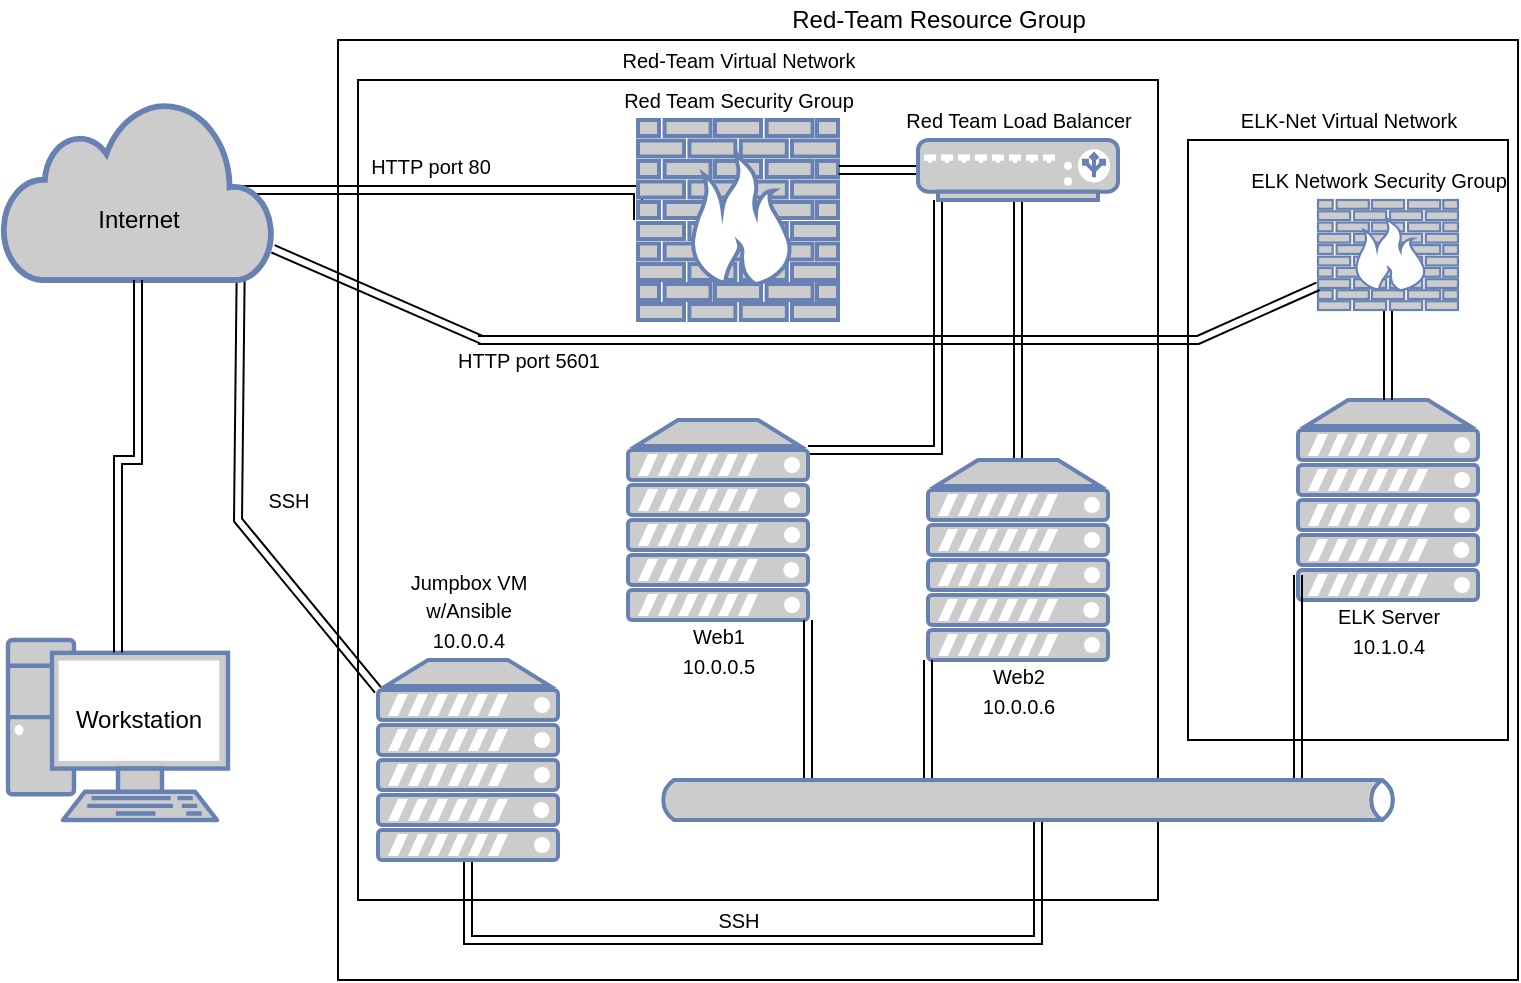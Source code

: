 <mxfile version="15.9.4" type="device"><diagram id="C5RBs43oDa-KdzZeNtuy" name="Page-1"><mxGraphModel dx="1038" dy="489" grid="1" gridSize="10" guides="1" tooltips="1" connect="1" arrows="1" fold="1" page="1" pageScale="1" pageWidth="827" pageHeight="1169" math="0" shadow="0"><root><mxCell id="WIyWlLk6GJQsqaUBKTNV-0"/><mxCell id="WIyWlLk6GJQsqaUBKTNV-1" parent="WIyWlLk6GJQsqaUBKTNV-0"/><mxCell id="lBRE90RhmZ7FdBfnJFiG-43" value="" style="rounded=0;whiteSpace=wrap;html=1;" vertex="1" parent="WIyWlLk6GJQsqaUBKTNV-1"><mxGeometry x="230" y="60" width="590" height="470" as="geometry"/></mxCell><mxCell id="lBRE90RhmZ7FdBfnJFiG-57" value="" style="rounded=0;whiteSpace=wrap;html=1;fontSize=10;" vertex="1" parent="WIyWlLk6GJQsqaUBKTNV-1"><mxGeometry x="655" y="110" width="160" height="300" as="geometry"/></mxCell><mxCell id="lBRE90RhmZ7FdBfnJFiG-55" value="" style="rounded=0;whiteSpace=wrap;html=1;fontSize=10;" vertex="1" parent="WIyWlLk6GJQsqaUBKTNV-1"><mxGeometry x="240" y="80" width="400" height="410" as="geometry"/></mxCell><mxCell id="lBRE90RhmZ7FdBfnJFiG-0" value="" style="fontColor=#0066CC;verticalAlign=top;verticalLabelPosition=bottom;labelPosition=center;align=center;html=1;outlineConnect=0;fillColor=#CCCCCC;strokeColor=#6881B3;gradientColor=none;gradientDirection=north;strokeWidth=2;shape=mxgraph.networks.pc;" vertex="1" parent="WIyWlLk6GJQsqaUBKTNV-1"><mxGeometry x="65" y="360" width="110" height="90" as="geometry"/></mxCell><mxCell id="lBRE90RhmZ7FdBfnJFiG-1" value="Workstation" style="text;html=1;align=center;verticalAlign=middle;resizable=0;points=[];autosize=1;strokeColor=none;fillColor=none;" vertex="1" parent="WIyWlLk6GJQsqaUBKTNV-1"><mxGeometry x="90" y="390" width="80" height="20" as="geometry"/></mxCell><mxCell id="lBRE90RhmZ7FdBfnJFiG-19" style="edgeStyle=orthogonalEdgeStyle;shape=link;rounded=0;orthogonalLoop=1;jettySize=auto;html=1;entryX=0;entryY=0.5;entryDx=0;entryDy=0;entryPerimeter=0;" edge="1" parent="WIyWlLk6GJQsqaUBKTNV-1" target="lBRE90RhmZ7FdBfnJFiG-8"><mxGeometry relative="1" as="geometry"><mxPoint x="160" y="135" as="sourcePoint"/><Array as="points"><mxPoint x="380" y="135"/></Array></mxGeometry></mxCell><mxCell id="lBRE90RhmZ7FdBfnJFiG-41" value="&lt;font style=&quot;font-size: 10px&quot;&gt;HTTP port 80&lt;/font&gt;" style="edgeLabel;html=1;align=center;verticalAlign=middle;resizable=0;points=[];" vertex="1" connectable="0" parent="lBRE90RhmZ7FdBfnJFiG-19"><mxGeometry x="-0.016" y="12" relative="1" as="geometry"><mxPoint as="offset"/></mxGeometry></mxCell><mxCell id="lBRE90RhmZ7FdBfnJFiG-38" style="edgeStyle=none;shape=link;rounded=0;orthogonalLoop=1;jettySize=auto;html=1;exitX=0.88;exitY=1;exitDx=0;exitDy=0;exitPerimeter=0;entryX=0;entryY=0.15;entryDx=0;entryDy=0;entryPerimeter=0;" edge="1" parent="WIyWlLk6GJQsqaUBKTNV-1" source="lBRE90RhmZ7FdBfnJFiG-3" target="lBRE90RhmZ7FdBfnJFiG-6"><mxGeometry relative="1" as="geometry"><Array as="points"><mxPoint x="180" y="300"/></Array></mxGeometry></mxCell><mxCell id="lBRE90RhmZ7FdBfnJFiG-3" value="" style="html=1;outlineConnect=0;fillColor=#CCCCCC;strokeColor=#6881B3;gradientColor=none;gradientDirection=north;strokeWidth=2;shape=mxgraph.networks.cloud;fontColor=#ffffff;" vertex="1" parent="WIyWlLk6GJQsqaUBKTNV-1"><mxGeometry x="62.5" y="90" width="135" height="90" as="geometry"/></mxCell><mxCell id="lBRE90RhmZ7FdBfnJFiG-5" style="edgeStyle=orthogonalEdgeStyle;shape=link;rounded=0;orthogonalLoop=1;jettySize=auto;html=1;entryX=0.5;entryY=0.07;entryDx=0;entryDy=0;entryPerimeter=0;exitX=0.5;exitY=1;exitDx=0;exitDy=0;exitPerimeter=0;" edge="1" parent="WIyWlLk6GJQsqaUBKTNV-1" source="lBRE90RhmZ7FdBfnJFiG-3" target="lBRE90RhmZ7FdBfnJFiG-0"><mxGeometry relative="1" as="geometry"/></mxCell><mxCell id="lBRE90RhmZ7FdBfnJFiG-4" value="Internet" style="text;html=1;align=center;verticalAlign=middle;resizable=0;points=[];autosize=1;strokeColor=none;fillColor=none;" vertex="1" parent="WIyWlLk6GJQsqaUBKTNV-1"><mxGeometry x="100" y="140" width="60" height="20" as="geometry"/></mxCell><mxCell id="lBRE90RhmZ7FdBfnJFiG-27" style="edgeStyle=orthogonalEdgeStyle;shape=link;rounded=0;orthogonalLoop=1;jettySize=auto;html=1;width=4;" edge="1" parent="WIyWlLk6GJQsqaUBKTNV-1" source="lBRE90RhmZ7FdBfnJFiG-6" target="lBRE90RhmZ7FdBfnJFiG-34"><mxGeometry relative="1" as="geometry"><mxPoint x="600" y="450" as="targetPoint"/><Array as="points"><mxPoint x="295" y="510"/><mxPoint x="580" y="510"/></Array></mxGeometry></mxCell><mxCell id="lBRE90RhmZ7FdBfnJFiG-6" value="" style="fontColor=#0066CC;verticalAlign=top;verticalLabelPosition=bottom;labelPosition=center;align=center;html=1;outlineConnect=0;fillColor=#CCCCCC;strokeColor=#6881B3;gradientColor=none;gradientDirection=north;strokeWidth=2;shape=mxgraph.networks.server;" vertex="1" parent="WIyWlLk6GJQsqaUBKTNV-1"><mxGeometry x="250" y="370" width="90" height="100" as="geometry"/></mxCell><mxCell id="lBRE90RhmZ7FdBfnJFiG-7" value="&lt;font style=&quot;font-size: 10px&quot;&gt;Jumpbox VM&lt;br&gt;w/Ansible&lt;br&gt;10.0.0.4&lt;/font&gt;" style="text;html=1;align=center;verticalAlign=middle;resizable=0;points=[];autosize=1;strokeColor=none;fillColor=none;" vertex="1" parent="WIyWlLk6GJQsqaUBKTNV-1"><mxGeometry x="260" y="320" width="70" height="50" as="geometry"/></mxCell><mxCell id="lBRE90RhmZ7FdBfnJFiG-8" value="" style="fontColor=#0066CC;verticalAlign=top;verticalLabelPosition=bottom;labelPosition=center;align=center;html=1;outlineConnect=0;fillColor=#CCCCCC;strokeColor=#6881B3;gradientColor=none;gradientDirection=north;strokeWidth=2;shape=mxgraph.networks.firewall;" vertex="1" parent="WIyWlLk6GJQsqaUBKTNV-1"><mxGeometry x="380" y="100" width="100" height="100" as="geometry"/></mxCell><mxCell id="lBRE90RhmZ7FdBfnJFiG-24" style="edgeStyle=orthogonalEdgeStyle;shape=link;rounded=0;orthogonalLoop=1;jettySize=auto;html=1;entryX=0.1;entryY=1;entryDx=0;entryDy=0;entryPerimeter=0;exitX=1;exitY=0.15;exitDx=0;exitDy=0;exitPerimeter=0;" edge="1" parent="WIyWlLk6GJQsqaUBKTNV-1" source="lBRE90RhmZ7FdBfnJFiG-9" target="lBRE90RhmZ7FdBfnJFiG-17"><mxGeometry relative="1" as="geometry"><Array as="points"><mxPoint x="530" y="265"/></Array></mxGeometry></mxCell><mxCell id="lBRE90RhmZ7FdBfnJFiG-9" value="" style="fontColor=#0066CC;verticalAlign=top;verticalLabelPosition=bottom;labelPosition=center;align=center;html=1;outlineConnect=0;fillColor=#CCCCCC;strokeColor=#6881B3;gradientColor=none;gradientDirection=north;strokeWidth=2;shape=mxgraph.networks.server;" vertex="1" parent="WIyWlLk6GJQsqaUBKTNV-1"><mxGeometry x="375" y="250" width="90" height="100" as="geometry"/></mxCell><mxCell id="lBRE90RhmZ7FdBfnJFiG-25" style="edgeStyle=orthogonalEdgeStyle;shape=link;rounded=0;orthogonalLoop=1;jettySize=auto;html=1;entryX=0.5;entryY=1;entryDx=0;entryDy=0;entryPerimeter=0;" edge="1" parent="WIyWlLk6GJQsqaUBKTNV-1" source="lBRE90RhmZ7FdBfnJFiG-10" target="lBRE90RhmZ7FdBfnJFiG-17"><mxGeometry relative="1" as="geometry"/></mxCell><mxCell id="lBRE90RhmZ7FdBfnJFiG-10" value="" style="fontColor=#0066CC;verticalAlign=top;verticalLabelPosition=bottom;labelPosition=center;align=center;html=1;outlineConnect=0;fillColor=#CCCCCC;strokeColor=#6881B3;gradientColor=none;gradientDirection=north;strokeWidth=2;shape=mxgraph.networks.server;" vertex="1" parent="WIyWlLk6GJQsqaUBKTNV-1"><mxGeometry x="525" y="270" width="90" height="100" as="geometry"/></mxCell><mxCell id="lBRE90RhmZ7FdBfnJFiG-11" value="" style="fontColor=#0066CC;verticalAlign=top;verticalLabelPosition=bottom;labelPosition=center;align=center;html=1;outlineConnect=0;fillColor=#CCCCCC;strokeColor=#6881B3;gradientColor=none;gradientDirection=north;strokeWidth=2;shape=mxgraph.networks.server;" vertex="1" parent="WIyWlLk6GJQsqaUBKTNV-1"><mxGeometry x="710" y="240" width="90" height="100" as="geometry"/></mxCell><mxCell id="lBRE90RhmZ7FdBfnJFiG-12" value="&lt;font style=&quot;font-size: 10px&quot;&gt;Web1&lt;br&gt;10.0.0.5&lt;/font&gt;" style="text;html=1;align=center;verticalAlign=middle;resizable=0;points=[];autosize=1;strokeColor=none;fillColor=none;" vertex="1" parent="WIyWlLk6GJQsqaUBKTNV-1"><mxGeometry x="395" y="345" width="50" height="40" as="geometry"/></mxCell><mxCell id="lBRE90RhmZ7FdBfnJFiG-15" value="&lt;font style=&quot;font-size: 10px&quot;&gt;Web2&lt;br&gt;10.0.0.6&lt;/font&gt;" style="text;html=1;align=center;verticalAlign=middle;resizable=0;points=[];autosize=1;strokeColor=none;fillColor=none;" vertex="1" parent="WIyWlLk6GJQsqaUBKTNV-1"><mxGeometry x="545" y="365" width="50" height="40" as="geometry"/></mxCell><mxCell id="lBRE90RhmZ7FdBfnJFiG-16" value="&lt;font style=&quot;font-size: 10px&quot;&gt;ELK Server&lt;br&gt;10.1.0.4&lt;/font&gt;" style="text;html=1;align=center;verticalAlign=middle;resizable=0;points=[];autosize=1;strokeColor=none;fillColor=none;" vertex="1" parent="WIyWlLk6GJQsqaUBKTNV-1"><mxGeometry x="720" y="335" width="70" height="40" as="geometry"/></mxCell><mxCell id="lBRE90RhmZ7FdBfnJFiG-59" style="edgeStyle=none;shape=link;rounded=0;orthogonalLoop=1;jettySize=auto;html=1;entryX=1.004;entryY=0.25;entryDx=0;entryDy=0;entryPerimeter=0;fontSize=10;" edge="1" parent="WIyWlLk6GJQsqaUBKTNV-1" source="lBRE90RhmZ7FdBfnJFiG-17" target="lBRE90RhmZ7FdBfnJFiG-8"><mxGeometry relative="1" as="geometry"/></mxCell><mxCell id="lBRE90RhmZ7FdBfnJFiG-17" value="" style="fontColor=#0066CC;verticalAlign=top;verticalLabelPosition=bottom;labelPosition=center;align=center;html=1;outlineConnect=0;fillColor=#CCCCCC;strokeColor=#6881B3;gradientColor=none;gradientDirection=north;strokeWidth=2;shape=mxgraph.networks.load_balancer;" vertex="1" parent="WIyWlLk6GJQsqaUBKTNV-1"><mxGeometry x="520" y="110" width="100" height="30" as="geometry"/></mxCell><mxCell id="lBRE90RhmZ7FdBfnJFiG-18" value="&lt;font style=&quot;font-size: 10px&quot;&gt;Red Team Load Balancer&lt;/font&gt;" style="text;html=1;align=center;verticalAlign=middle;resizable=0;points=[];autosize=1;strokeColor=none;fillColor=none;" vertex="1" parent="WIyWlLk6GJQsqaUBKTNV-1"><mxGeometry x="505" y="90" width="130" height="20" as="geometry"/></mxCell><mxCell id="lBRE90RhmZ7FdBfnJFiG-20" value="&lt;font style=&quot;font-size: 10px&quot;&gt;Red Team Security Group&lt;/font&gt;" style="text;html=1;align=center;verticalAlign=middle;resizable=0;points=[];autosize=1;strokeColor=none;fillColor=none;" vertex="1" parent="WIyWlLk6GJQsqaUBKTNV-1"><mxGeometry x="365" y="80" width="130" height="20" as="geometry"/></mxCell><mxCell id="lBRE90RhmZ7FdBfnJFiG-35" style="edgeStyle=none;shape=link;rounded=0;orthogonalLoop=1;jettySize=auto;html=1;entryX=0;entryY=1;entryDx=0;entryDy=0;entryPerimeter=0;width=4;" edge="1" parent="WIyWlLk6GJQsqaUBKTNV-1" source="lBRE90RhmZ7FdBfnJFiG-34" target="lBRE90RhmZ7FdBfnJFiG-10"><mxGeometry relative="1" as="geometry"><Array as="points"/></mxGeometry></mxCell><mxCell id="lBRE90RhmZ7FdBfnJFiG-36" style="edgeStyle=none;shape=link;rounded=0;orthogonalLoop=1;jettySize=auto;html=1;entryX=1;entryY=1;entryDx=0;entryDy=0;entryPerimeter=0;" edge="1" parent="WIyWlLk6GJQsqaUBKTNV-1" source="lBRE90RhmZ7FdBfnJFiG-34" target="lBRE90RhmZ7FdBfnJFiG-9"><mxGeometry relative="1" as="geometry"/></mxCell><mxCell id="lBRE90RhmZ7FdBfnJFiG-37" style="edgeStyle=none;shape=link;rounded=0;orthogonalLoop=1;jettySize=auto;html=1;" edge="1" parent="WIyWlLk6GJQsqaUBKTNV-1" source="lBRE90RhmZ7FdBfnJFiG-34" target="lBRE90RhmZ7FdBfnJFiG-11"><mxGeometry relative="1" as="geometry"/></mxCell><mxCell id="lBRE90RhmZ7FdBfnJFiG-34" value="" style="html=1;outlineConnect=0;fillColor=#CCCCCC;strokeColor=#6881B3;gradientColor=none;gradientDirection=north;strokeWidth=2;shape=mxgraph.networks.bus;gradientColor=none;gradientDirection=north;fontColor=#ffffff;perimeter=backbonePerimeter;backboneSize=20;" vertex="1" parent="WIyWlLk6GJQsqaUBKTNV-1"><mxGeometry x="390" y="430" width="370" height="20" as="geometry"/></mxCell><mxCell id="lBRE90RhmZ7FdBfnJFiG-39" value="&lt;font style=&quot;font-size: 10px&quot;&gt;SSH&lt;/font&gt;" style="text;html=1;align=center;verticalAlign=middle;resizable=0;points=[];autosize=1;strokeColor=none;fillColor=none;" vertex="1" parent="WIyWlLk6GJQsqaUBKTNV-1"><mxGeometry x="185" y="280" width="40" height="20" as="geometry"/></mxCell><mxCell id="lBRE90RhmZ7FdBfnJFiG-42" value="&lt;font style=&quot;font-size: 10px&quot;&gt;SSH&lt;/font&gt;" style="text;html=1;align=center;verticalAlign=middle;resizable=0;points=[];autosize=1;strokeColor=none;fillColor=none;" vertex="1" parent="WIyWlLk6GJQsqaUBKTNV-1"><mxGeometry x="410" y="490" width="40" height="20" as="geometry"/></mxCell><mxCell id="lBRE90RhmZ7FdBfnJFiG-46" value="Red-Team Resource Group" style="text;html=1;align=center;verticalAlign=middle;resizable=0;points=[];autosize=1;strokeColor=none;fillColor=none;" vertex="1" parent="WIyWlLk6GJQsqaUBKTNV-1"><mxGeometry x="450" y="40" width="160" height="20" as="geometry"/></mxCell><mxCell id="lBRE90RhmZ7FdBfnJFiG-48" style="edgeStyle=none;shape=link;rounded=0;orthogonalLoop=1;jettySize=auto;html=1;" edge="1" parent="WIyWlLk6GJQsqaUBKTNV-1" source="lBRE90RhmZ7FdBfnJFiG-47" target="lBRE90RhmZ7FdBfnJFiG-11"><mxGeometry relative="1" as="geometry"/></mxCell><mxCell id="lBRE90RhmZ7FdBfnJFiG-51" style="edgeStyle=none;shape=link;rounded=0;orthogonalLoop=1;jettySize=auto;html=1;startArrow=none;" edge="1" parent="WIyWlLk6GJQsqaUBKTNV-1" source="lBRE90RhmZ7FdBfnJFiG-52" target="lBRE90RhmZ7FdBfnJFiG-3"><mxGeometry relative="1" as="geometry"><Array as="points"/></mxGeometry></mxCell><mxCell id="lBRE90RhmZ7FdBfnJFiG-47" value="" style="fontColor=#0066CC;verticalAlign=top;verticalLabelPosition=bottom;labelPosition=center;align=center;html=1;outlineConnect=0;fillColor=#CCCCCC;strokeColor=#6881B3;gradientColor=none;gradientDirection=north;strokeWidth=2;shape=mxgraph.networks.firewall;" vertex="1" parent="WIyWlLk6GJQsqaUBKTNV-1"><mxGeometry x="720" y="140" width="70" height="55" as="geometry"/></mxCell><mxCell id="lBRE90RhmZ7FdBfnJFiG-50" value="&lt;font style=&quot;font-size: 10px&quot;&gt;ELK Network Security Group&lt;/font&gt;" style="text;html=1;align=center;verticalAlign=middle;resizable=0;points=[];autosize=1;strokeColor=none;fillColor=none;" vertex="1" parent="WIyWlLk6GJQsqaUBKTNV-1"><mxGeometry x="680" y="120" width="140" height="20" as="geometry"/></mxCell><mxCell id="lBRE90RhmZ7FdBfnJFiG-52" value="&lt;font style=&quot;font-size: 10px&quot;&gt;HTTP port 5601&lt;/font&gt;" style="text;html=1;align=center;verticalAlign=middle;resizable=0;points=[];autosize=1;strokeColor=none;fillColor=none;" vertex="1" parent="WIyWlLk6GJQsqaUBKTNV-1"><mxGeometry x="280" y="210" width="90" height="20" as="geometry"/></mxCell><mxCell id="lBRE90RhmZ7FdBfnJFiG-54" value="" style="edgeStyle=none;shape=link;rounded=0;orthogonalLoop=1;jettySize=auto;html=1;endArrow=none;" edge="1" parent="WIyWlLk6GJQsqaUBKTNV-1" source="lBRE90RhmZ7FdBfnJFiG-47" target="lBRE90RhmZ7FdBfnJFiG-52"><mxGeometry relative="1" as="geometry"><mxPoint x="720" y="183.158" as="sourcePoint"/><mxPoint x="197.5" y="164.779" as="targetPoint"/><Array as="points"><mxPoint x="660" y="210"/><mxPoint x="300" y="210"/></Array></mxGeometry></mxCell><mxCell id="lBRE90RhmZ7FdBfnJFiG-56" value="Red-Team Virtual Network" style="text;html=1;align=center;verticalAlign=middle;resizable=0;points=[];autosize=1;strokeColor=none;fillColor=none;fontSize=10;" vertex="1" parent="WIyWlLk6GJQsqaUBKTNV-1"><mxGeometry x="365" y="60" width="130" height="20" as="geometry"/></mxCell><mxCell id="lBRE90RhmZ7FdBfnJFiG-58" value="ELK-Net Virtual Network" style="text;html=1;align=center;verticalAlign=middle;resizable=0;points=[];autosize=1;strokeColor=none;fillColor=none;fontSize=10;" vertex="1" parent="WIyWlLk6GJQsqaUBKTNV-1"><mxGeometry x="675" y="90" width="120" height="20" as="geometry"/></mxCell></root></mxGraphModel></diagram></mxfile>
